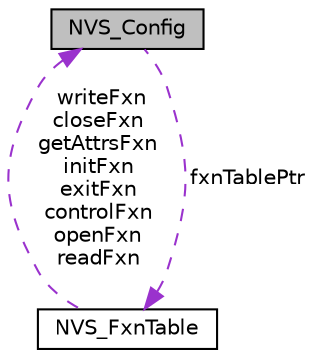 digraph "NVS_Config"
{
  edge [fontname="Helvetica",fontsize="10",labelfontname="Helvetica",labelfontsize="10"];
  node [fontname="Helvetica",fontsize="10",shape=record];
  Node1 [label="NVS_Config",height=0.2,width=0.4,color="black", fillcolor="grey75", style="filled", fontcolor="black"];
  Node2 -> Node1 [dir="back",color="darkorchid3",fontsize="10",style="dashed",label=" fxnTablePtr" ,fontname="Helvetica"];
  Node2 [label="NVS_FxnTable",height=0.2,width=0.4,color="black", fillcolor="white", style="filled",URL="$struct_n_v_s___fxn_table.html",tooltip="The definition of an NVS function table that contains the required set of functions to control a spec..."];
  Node1 -> Node2 [dir="back",color="darkorchid3",fontsize="10",style="dashed",label=" writeFxn\ncloseFxn\ngetAttrsFxn\ninitFxn\nexitFxn\ncontrolFxn\nopenFxn\nreadFxn" ,fontname="Helvetica"];
}
